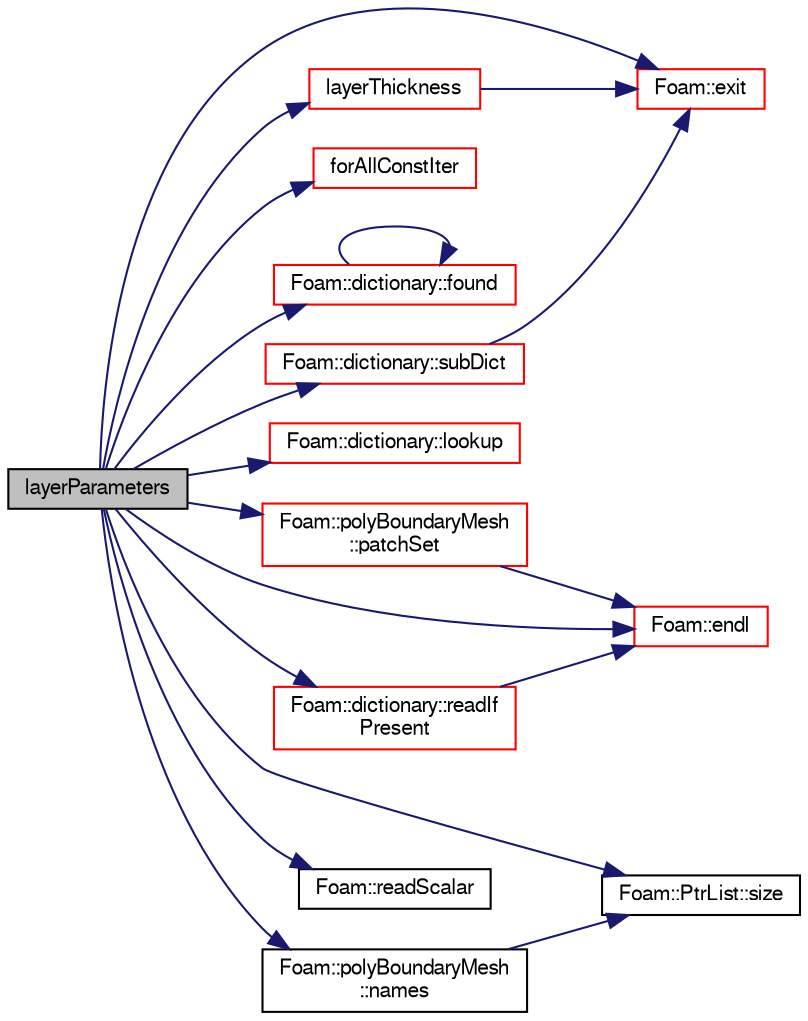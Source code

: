 digraph "layerParameters"
{
  bgcolor="transparent";
  edge [fontname="FreeSans",fontsize="10",labelfontname="FreeSans",labelfontsize="10"];
  node [fontname="FreeSans",fontsize="10",shape=record];
  rankdir="LR";
  Node0 [label="layerParameters",height=0.2,width=0.4,color="black", fillcolor="grey75", style="filled", fontcolor="black"];
  Node0 -> Node1 [color="midnightblue",fontsize="10",style="solid",fontname="FreeSans"];
  Node1 [label="Foam::endl",height=0.2,width=0.4,color="red",URL="$a21124.html#a2db8fe02a0d3909e9351bb4275b23ce4",tooltip="Add newline and flush stream. "];
  Node0 -> Node3 [color="midnightblue",fontsize="10",style="solid",fontname="FreeSans"];
  Node3 [label="Foam::exit",height=0.2,width=0.4,color="red",URL="$a21124.html#a06ca7250d8e89caf05243ec094843642"];
  Node0 -> Node48 [color="midnightblue",fontsize="10",style="solid",fontname="FreeSans"];
  Node48 [label="forAllConstIter",height=0.2,width=0.4,color="red",URL="$a38141.html#ae21e2836509b0fa7f7cedf6493b11b09"];
  Node0 -> Node54 [color="midnightblue",fontsize="10",style="solid",fontname="FreeSans"];
  Node54 [label="Foam::dictionary::found",height=0.2,width=0.4,color="red",URL="$a26014.html#adcd3d5d43253006ef145e56b43025d28",tooltip="Search dictionary for given keyword. "];
  Node54 -> Node54 [color="midnightblue",fontsize="10",style="solid",fontname="FreeSans"];
  Node0 -> Node303 [color="midnightblue",fontsize="10",style="solid",fontname="FreeSans"];
  Node303 [label="layerThickness",height=0.2,width=0.4,color="red",URL="$a24630.html#a8ef599a7b0b1a220b3704456c0eab91a",tooltip="Determine overall thickness. Uses two of the four parameters. "];
  Node303 -> Node3 [color="midnightblue",fontsize="10",style="solid",fontname="FreeSans"];
  Node0 -> Node56 [color="midnightblue",fontsize="10",style="solid",fontname="FreeSans"];
  Node56 [label="Foam::dictionary::lookup",height=0.2,width=0.4,color="red",URL="$a26014.html#a6a0727fa523e48977e27348663def509",tooltip="Find and return an entry data stream. "];
  Node0 -> Node309 [color="midnightblue",fontsize="10",style="solid",fontname="FreeSans"];
  Node309 [label="Foam::polyBoundaryMesh\l::names",height=0.2,width=0.4,color="black",URL="$a27402.html#ada6aa4fc7adb36994dc5e27d319a3acc",tooltip="Return a list of patch names. "];
  Node309 -> Node310 [color="midnightblue",fontsize="10",style="solid",fontname="FreeSans"];
  Node310 [label="Foam::PtrList::size",height=0.2,width=0.4,color="black",URL="$a25914.html#a47b3bf30da1eb3ab8076b5fbe00e0494",tooltip="Return the number of elements in the PtrList. "];
  Node0 -> Node311 [color="midnightblue",fontsize="10",style="solid",fontname="FreeSans"];
  Node311 [label="Foam::polyBoundaryMesh\l::patchSet",height=0.2,width=0.4,color="red",URL="$a27402.html#abe10e35312c29750b51357d9058ca8be",tooltip="Return the set of patch IDs corresponding to the given names. "];
  Node311 -> Node1 [color="midnightblue",fontsize="10",style="solid",fontname="FreeSans"];
  Node0 -> Node225 [color="midnightblue",fontsize="10",style="solid",fontname="FreeSans"];
  Node225 [label="Foam::dictionary::readIf\lPresent",height=0.2,width=0.4,color="red",URL="$a26014.html#ad4bd008e6ee208313f2c3a963ee1170d",tooltip="Find an entry if present, and assign to T. "];
  Node225 -> Node1 [color="midnightblue",fontsize="10",style="solid",fontname="FreeSans"];
  Node0 -> Node249 [color="midnightblue",fontsize="10",style="solid",fontname="FreeSans"];
  Node249 [label="Foam::readScalar",height=0.2,width=0.4,color="black",URL="$a21124.html#a828d57f6d9b9806c086a3f840a147115",tooltip="Read whole of buf as a scalar. Return true if succesful. "];
  Node0 -> Node310 [color="midnightblue",fontsize="10",style="solid",fontname="FreeSans"];
  Node0 -> Node229 [color="midnightblue",fontsize="10",style="solid",fontname="FreeSans"];
  Node229 [label="Foam::dictionary::subDict",height=0.2,width=0.4,color="red",URL="$a26014.html#aaa26b5f2da6aff5a6a59af5407f1bf59",tooltip="Find and return a sub-dictionary. "];
  Node229 -> Node3 [color="midnightblue",fontsize="10",style="solid",fontname="FreeSans"];
}
